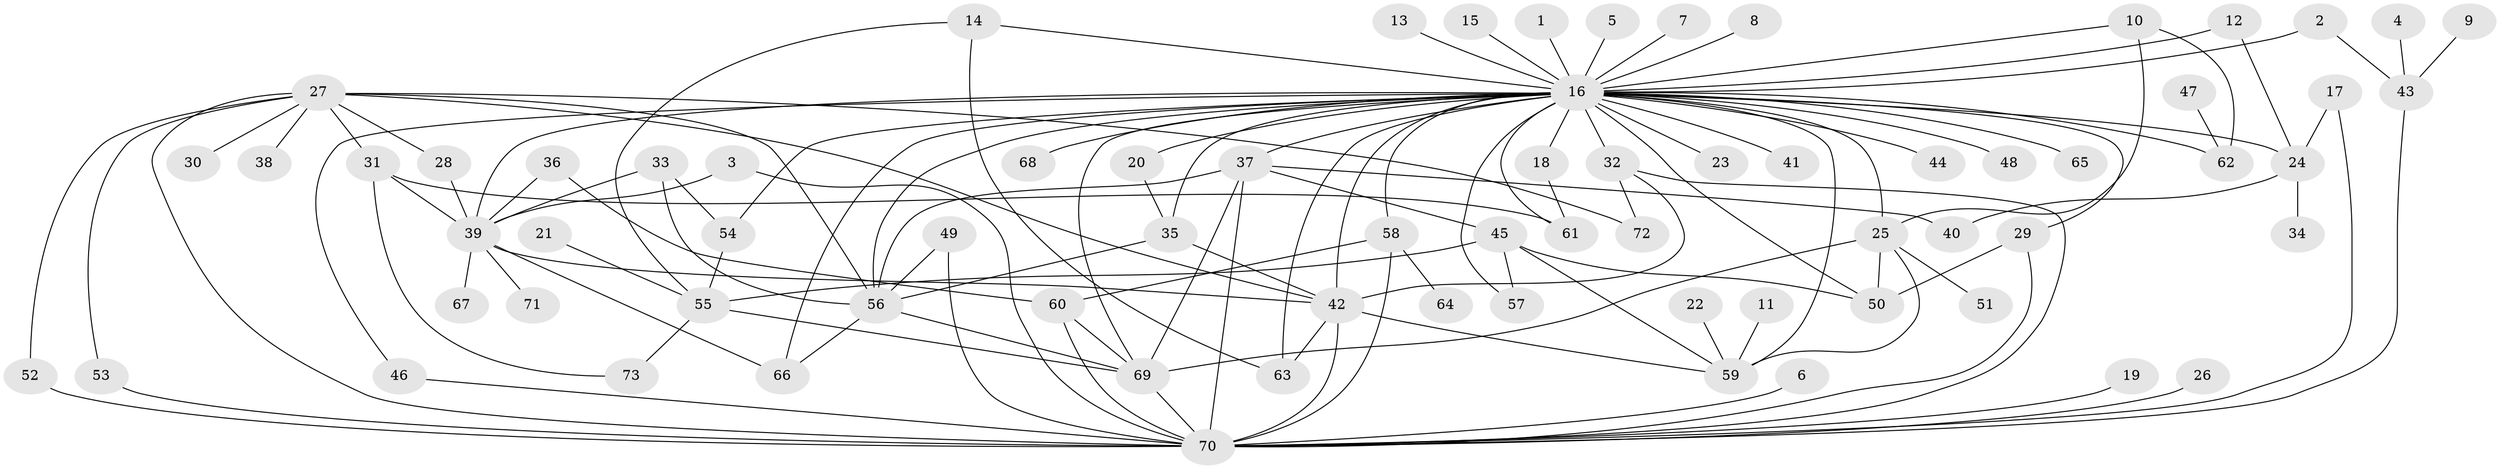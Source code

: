 // original degree distribution, {44: 0.007042253521126761, 1: 0.45774647887323944, 3: 0.1267605633802817, 2: 0.23943661971830985, 8: 0.02112676056338028, 22: 0.007042253521126761, 7: 0.014084507042253521, 11: 0.02112676056338028, 4: 0.035211267605633804, 6: 0.028169014084507043, 5: 0.04225352112676056}
// Generated by graph-tools (version 1.1) at 2025/01/03/09/25 03:01:45]
// undirected, 73 vertices, 124 edges
graph export_dot {
graph [start="1"]
  node [color=gray90,style=filled];
  1;
  2;
  3;
  4;
  5;
  6;
  7;
  8;
  9;
  10;
  11;
  12;
  13;
  14;
  15;
  16;
  17;
  18;
  19;
  20;
  21;
  22;
  23;
  24;
  25;
  26;
  27;
  28;
  29;
  30;
  31;
  32;
  33;
  34;
  35;
  36;
  37;
  38;
  39;
  40;
  41;
  42;
  43;
  44;
  45;
  46;
  47;
  48;
  49;
  50;
  51;
  52;
  53;
  54;
  55;
  56;
  57;
  58;
  59;
  60;
  61;
  62;
  63;
  64;
  65;
  66;
  67;
  68;
  69;
  70;
  71;
  72;
  73;
  1 -- 16 [weight=1.0];
  2 -- 16 [weight=1.0];
  2 -- 43 [weight=1.0];
  3 -- 39 [weight=1.0];
  3 -- 70 [weight=1.0];
  4 -- 43 [weight=1.0];
  5 -- 16 [weight=1.0];
  6 -- 70 [weight=1.0];
  7 -- 16 [weight=1.0];
  8 -- 16 [weight=1.0];
  9 -- 43 [weight=1.0];
  10 -- 16 [weight=1.0];
  10 -- 25 [weight=1.0];
  10 -- 62 [weight=1.0];
  11 -- 59 [weight=1.0];
  12 -- 16 [weight=1.0];
  12 -- 24 [weight=1.0];
  13 -- 16 [weight=1.0];
  14 -- 16 [weight=1.0];
  14 -- 55 [weight=1.0];
  14 -- 63 [weight=1.0];
  15 -- 16 [weight=1.0];
  16 -- 18 [weight=1.0];
  16 -- 20 [weight=1.0];
  16 -- 23 [weight=1.0];
  16 -- 24 [weight=1.0];
  16 -- 25 [weight=1.0];
  16 -- 29 [weight=1.0];
  16 -- 32 [weight=2.0];
  16 -- 35 [weight=1.0];
  16 -- 37 [weight=1.0];
  16 -- 39 [weight=1.0];
  16 -- 41 [weight=1.0];
  16 -- 42 [weight=1.0];
  16 -- 44 [weight=1.0];
  16 -- 46 [weight=1.0];
  16 -- 48 [weight=1.0];
  16 -- 50 [weight=1.0];
  16 -- 54 [weight=1.0];
  16 -- 56 [weight=1.0];
  16 -- 57 [weight=1.0];
  16 -- 58 [weight=1.0];
  16 -- 59 [weight=2.0];
  16 -- 61 [weight=1.0];
  16 -- 62 [weight=1.0];
  16 -- 63 [weight=1.0];
  16 -- 65 [weight=1.0];
  16 -- 66 [weight=1.0];
  16 -- 68 [weight=1.0];
  16 -- 69 [weight=1.0];
  17 -- 24 [weight=1.0];
  17 -- 70 [weight=1.0];
  18 -- 61 [weight=1.0];
  19 -- 70 [weight=1.0];
  20 -- 35 [weight=1.0];
  21 -- 55 [weight=1.0];
  22 -- 59 [weight=1.0];
  24 -- 34 [weight=1.0];
  24 -- 40 [weight=1.0];
  25 -- 50 [weight=1.0];
  25 -- 51 [weight=1.0];
  25 -- 59 [weight=1.0];
  25 -- 69 [weight=1.0];
  26 -- 70 [weight=1.0];
  27 -- 28 [weight=1.0];
  27 -- 30 [weight=1.0];
  27 -- 31 [weight=1.0];
  27 -- 38 [weight=1.0];
  27 -- 42 [weight=1.0];
  27 -- 52 [weight=1.0];
  27 -- 53 [weight=1.0];
  27 -- 56 [weight=1.0];
  27 -- 70 [weight=1.0];
  27 -- 72 [weight=1.0];
  28 -- 39 [weight=1.0];
  29 -- 50 [weight=1.0];
  29 -- 70 [weight=1.0];
  31 -- 39 [weight=1.0];
  31 -- 61 [weight=1.0];
  31 -- 73 [weight=1.0];
  32 -- 42 [weight=1.0];
  32 -- 70 [weight=1.0];
  32 -- 72 [weight=1.0];
  33 -- 39 [weight=1.0];
  33 -- 54 [weight=1.0];
  33 -- 56 [weight=1.0];
  35 -- 42 [weight=1.0];
  35 -- 56 [weight=1.0];
  36 -- 39 [weight=1.0];
  36 -- 60 [weight=1.0];
  37 -- 40 [weight=1.0];
  37 -- 45 [weight=1.0];
  37 -- 56 [weight=1.0];
  37 -- 69 [weight=1.0];
  37 -- 70 [weight=1.0];
  39 -- 42 [weight=1.0];
  39 -- 66 [weight=1.0];
  39 -- 67 [weight=1.0];
  39 -- 71 [weight=1.0];
  42 -- 59 [weight=1.0];
  42 -- 63 [weight=1.0];
  42 -- 70 [weight=1.0];
  43 -- 70 [weight=1.0];
  45 -- 50 [weight=1.0];
  45 -- 55 [weight=1.0];
  45 -- 57 [weight=1.0];
  45 -- 59 [weight=1.0];
  46 -- 70 [weight=1.0];
  47 -- 62 [weight=1.0];
  49 -- 56 [weight=1.0];
  49 -- 70 [weight=1.0];
  52 -- 70 [weight=1.0];
  53 -- 70 [weight=1.0];
  54 -- 55 [weight=1.0];
  55 -- 69 [weight=1.0];
  55 -- 73 [weight=1.0];
  56 -- 66 [weight=1.0];
  56 -- 69 [weight=1.0];
  58 -- 60 [weight=1.0];
  58 -- 64 [weight=1.0];
  58 -- 70 [weight=1.0];
  60 -- 69 [weight=1.0];
  60 -- 70 [weight=1.0];
  69 -- 70 [weight=2.0];
}
